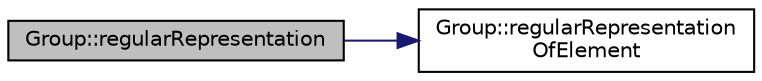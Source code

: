 digraph "Group::regularRepresentation"
{
  edge [fontname="Helvetica",fontsize="10",labelfontname="Helvetica",labelfontsize="10"];
  node [fontname="Helvetica",fontsize="10",shape=record];
  rankdir="LR";
  Node1 [label="Group::regularRepresentation",height=0.2,width=0.4,color="black", fillcolor="grey75", style="filled", fontcolor="black"];
  Node1 -> Node2 [color="midnightblue",fontsize="10",style="solid",fontname="Helvetica"];
  Node2 [label="Group::regularRepresentation\lOfElement",height=0.2,width=0.4,color="black", fillcolor="white", style="filled",URL="$classGroup.html#a8ef265d866d8946a711790c3d010372d"];
}
